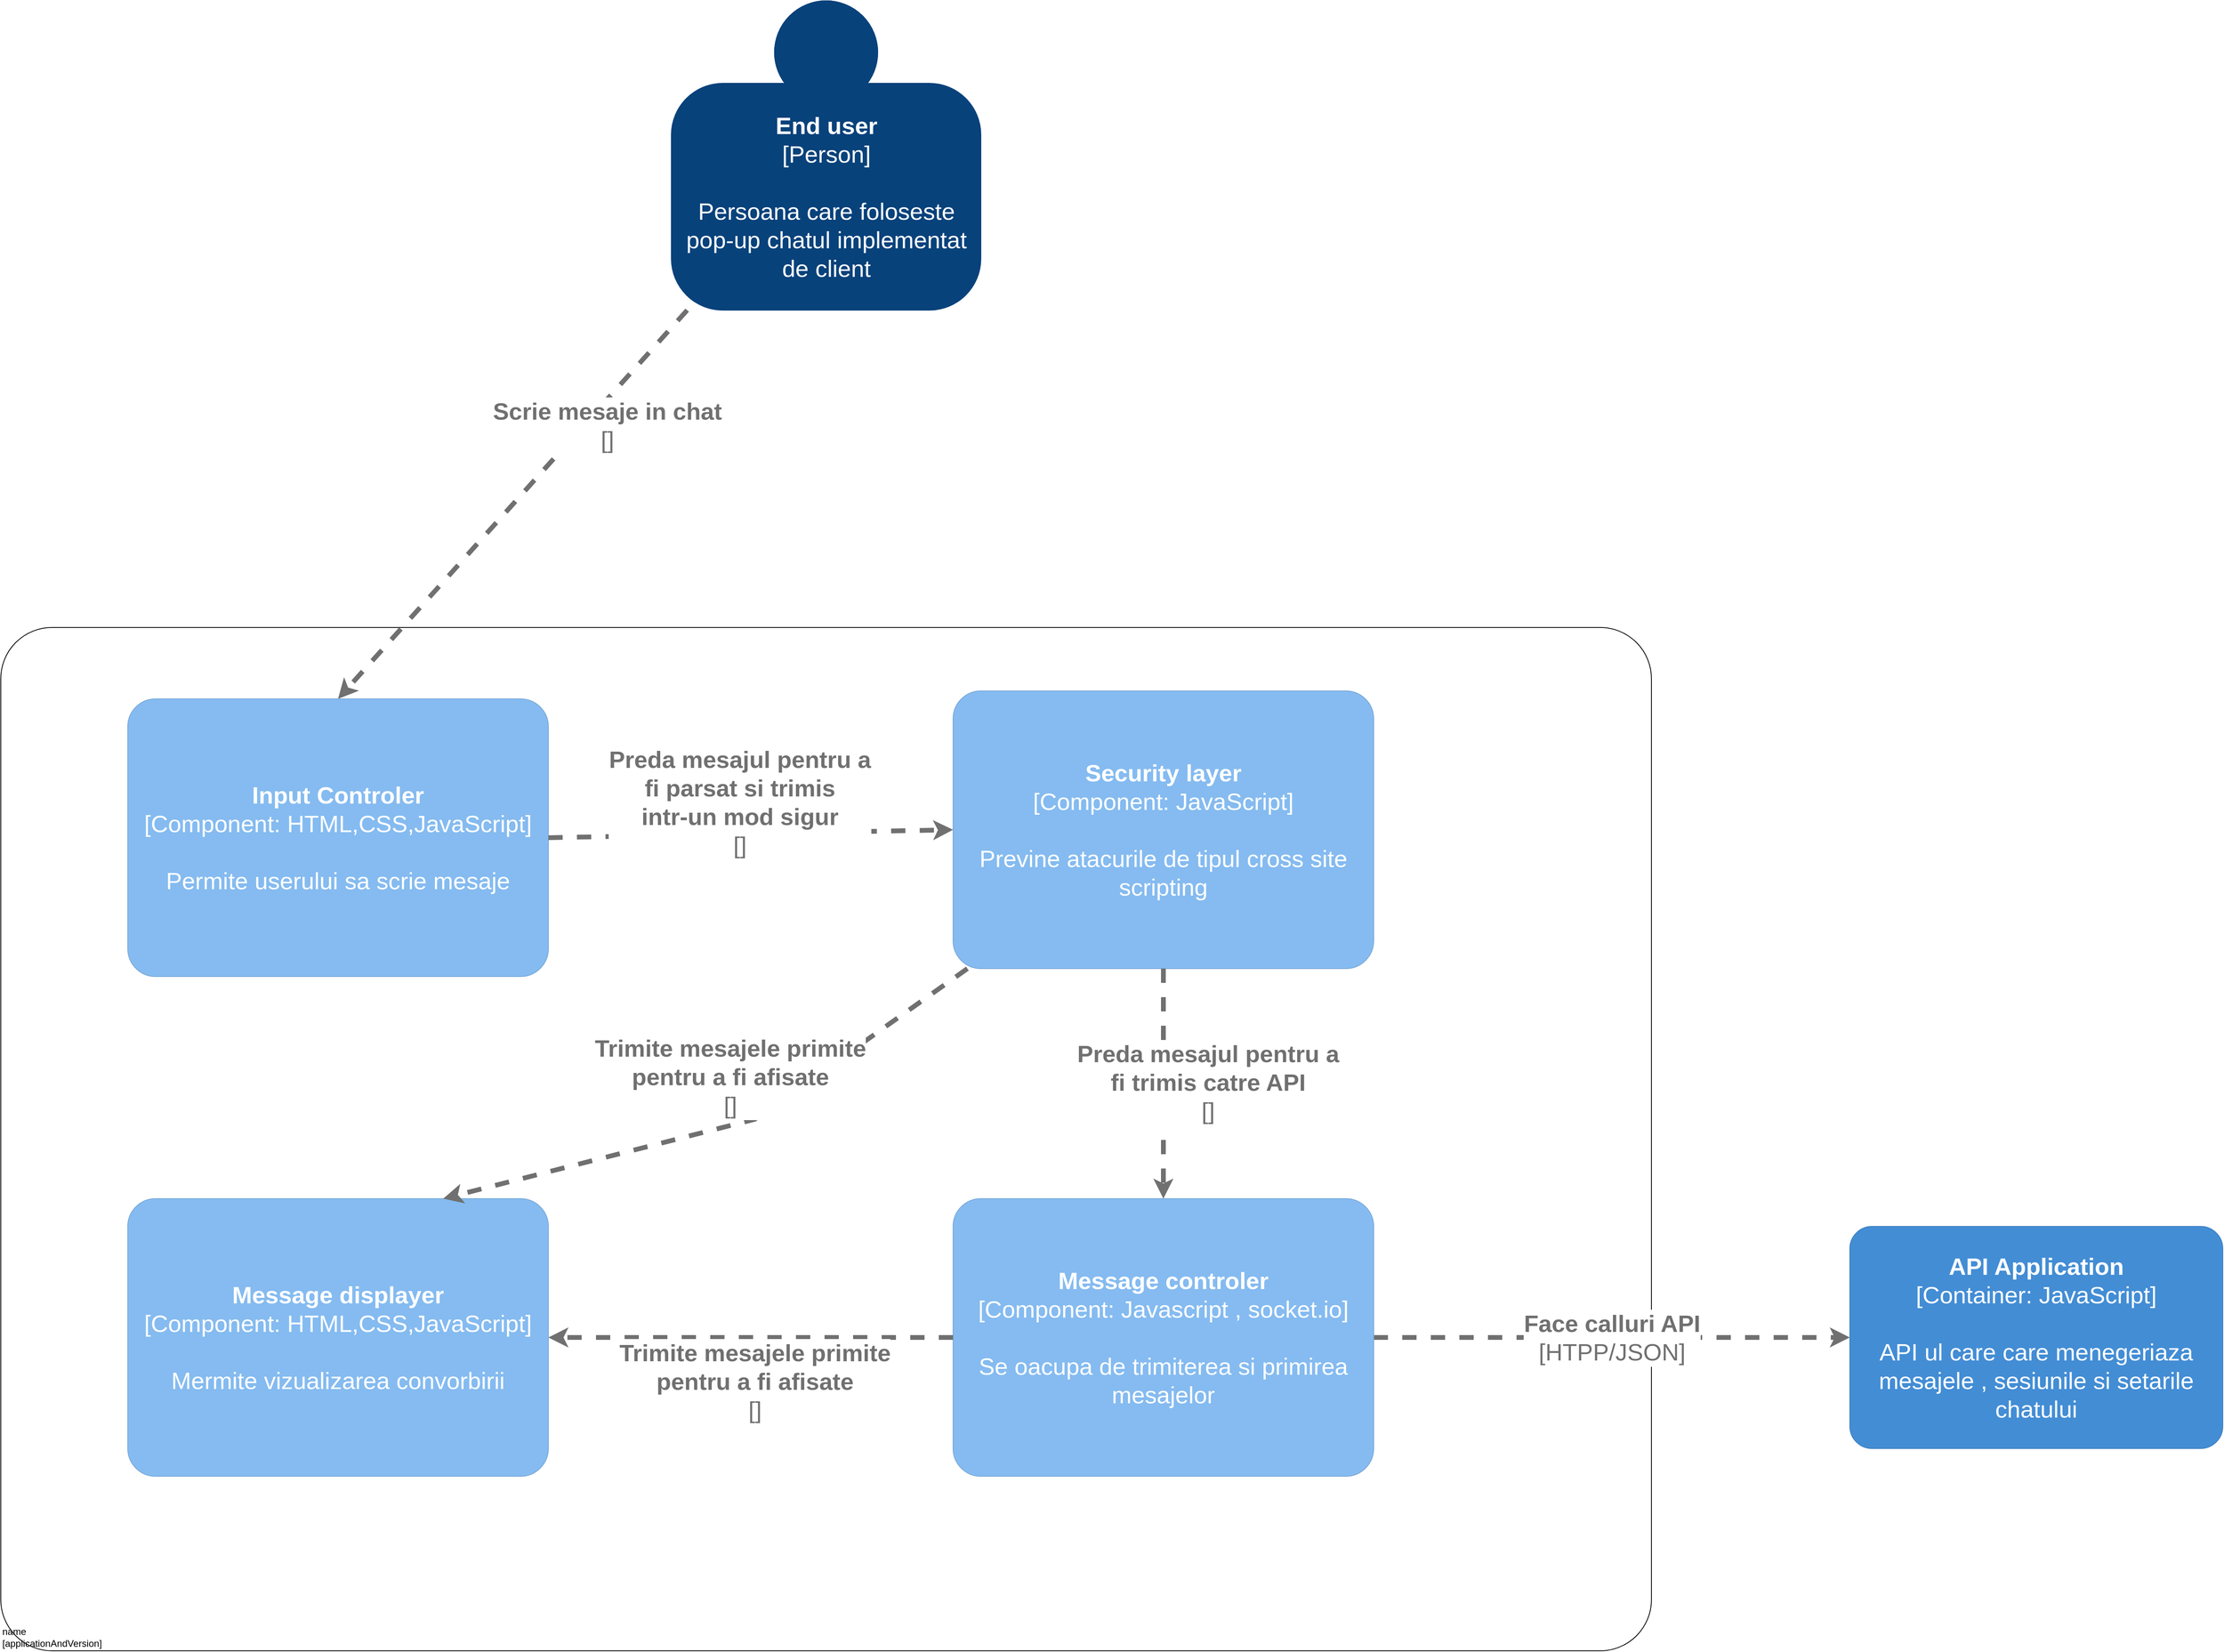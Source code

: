 <mxfile version="14.4.7" type="github">
  <diagram id="09QfUkjnvgGYkH65p0EQ" name="Page-1">
    <mxGraphModel dx="4740" dy="4875" grid="1" gridSize="10" guides="1" tooltips="1" connect="1" arrows="1" fold="1" page="1" pageScale="1" pageWidth="827" pageHeight="1169" math="0" shadow="0">
      <root>
        <mxCell id="0" />
        <mxCell id="1" parent="0" />
        <object placeholders="1" c4Name="name" c4Type="ExecutionEnvironment" c4Application="applicationAndVersion" label="&lt;div style=&quot;text-align: left&quot;&gt;%c4Name%&lt;/div&gt;&lt;div style=&quot;text-align: left&quot;&gt;[%c4Application%]&lt;/div&gt;" id="Br8_Ab8YKEwOugRyF4kc-11">
          <mxCell style="rounded=1;whiteSpace=wrap;html=1;labelBackgroundColor=none;fillColor=#ffffff;fontColor=#000000;align=left;arcSize=5;strokeColor=#000000;verticalAlign=bottom;metaEdit=1;metaData={&quot;c4Type&quot;:{&quot;editable&quot;:false}};points=[[0.25,0,0],[0.5,0,0],[0.75,0,0],[1,0.25,0],[1,0.5,0],[1,0.75,0],[0.75,1,0],[0.5,1,0],[0.25,1,0],[0,0.75,0],[0,0.5,0],[0,0.25,0]];" vertex="1" parent="1">
            <mxGeometry x="370" y="-760" width="2080" height="1290" as="geometry" />
          </mxCell>
        </object>
        <object placeholders="1" c4Name="End user" c4Type="Person" c4Description="Persoana care foloseste&#xa;pop-up chatul implementat&#xa; de client" label="&lt;b style=&quot;font-size: 30px;&quot;&gt;%c4Name%&lt;/b&gt;&lt;div style=&quot;font-size: 30px;&quot;&gt;[%c4Type%]&lt;/div&gt;&lt;br style=&quot;font-size: 30px;&quot;&gt;&lt;div style=&quot;font-size: 30px;&quot;&gt;%c4Description%&lt;/div&gt;" id="Br8_Ab8YKEwOugRyF4kc-4">
          <mxCell style="html=1;dashed=0;whitespace=wrap;shape=mxgraph.c4.person;align=center;metaEdit=1;points=[[0.5,0,0],[1,0.5,0],[1,0.75,0],[0.75,1,0],[0.5,1,0],[0.25,1,0],[0,0.75,0],[0,0.5,0]];metaData={&quot;c4Type&quot;:{&quot;editable&quot;:false}};labelBackgroundColor=none;flipH=1;flipV=0;fillColor=#08427B;strokeColor=#08427B;fontColor=#FFFFFF;fontSize=30;" vertex="1" parent="1">
            <mxGeometry x="1214.99" y="-1550" width="390.01" height="390" as="geometry" />
          </mxCell>
        </object>
        <object placeholders="1" c4Type="Relationship" c4Technology="HTPP/JSON" c4Description="Face calluri API" label="&lt;div style=&quot;text-align: left; font-size: 30px;&quot;&gt;&lt;div style=&quot;text-align: center; font-size: 30px;&quot;&gt;&lt;b style=&quot;font-size: 30px;&quot;&gt;%c4Description%&lt;/b&gt;&lt;/div&gt;&lt;div style=&quot;text-align: center; font-size: 30px;&quot;&gt;[%c4Technology%]&lt;/div&gt;&lt;/div&gt;" id="Br8_Ab8YKEwOugRyF4kc-5">
          <mxCell style="edgeStyle=none;rounded=0;html=1;jettySize=auto;orthogonalLoop=1;strokeColor=#707070;strokeWidth=6;fontColor=#707070;jumpStyle=none;dashed=1;metaEdit=1;metaData={&quot;c4Type&quot;:{&quot;editable&quot;:false}};fontSize=30;exitX=1;exitY=0.5;exitDx=0;exitDy=0;exitPerimeter=0;entryX=0;entryY=0.5;entryDx=0;entryDy=0;entryPerimeter=0;" edge="1" parent="1" source="Br8_Ab8YKEwOugRyF4kc-14" target="Br8_Ab8YKEwOugRyF4kc-8">
            <mxGeometry width="160" relative="1" as="geometry">
              <mxPoint x="1654" y="-444" as="sourcePoint" />
              <mxPoint x="715" y="183.235" as="targetPoint" />
            </mxGeometry>
          </mxCell>
        </object>
        <object placeholders="1" c4Name="API Application" c4Type="Container" c4Technology="JavaScript" c4Description="API ul care care menegeriaza mesajele , sesiunile si setarile chatului" label="&lt;b style=&quot;font-size: 30px;&quot;&gt;%c4Name%&lt;/b&gt;&lt;div style=&quot;font-size: 30px;&quot;&gt;[%c4Type%: %c4Technology%]&lt;/div&gt;&lt;br style=&quot;font-size: 30px;&quot;&gt;&lt;div style=&quot;font-size: 30px;&quot;&gt;%c4Description%&lt;/div&gt;" id="Br8_Ab8YKEwOugRyF4kc-8">
          <mxCell style="rounded=1;whiteSpace=wrap;html=1;labelBackgroundColor=none;fillColor=#438DD5;fontColor=#ffffff;align=center;arcSize=10;strokeColor=#3C7FC0;metaEdit=1;metaData={&quot;c4Type&quot;:{&quot;editable&quot;:false}};points=[[0.25,0,0],[0.5,0,0],[0.75,0,0],[1,0.25,0],[1,0.5,0],[1,0.75,0],[0.75,1,0],[0.5,1,0],[0.25,1,0],[0,0.75,0],[0,0.5,0],[0,0.25,0]];fontSize=30;" vertex="1" parent="1">
            <mxGeometry x="2700" y="-5" width="470" height="280" as="geometry" />
          </mxCell>
        </object>
        <object placeholders="1" c4Type="Relationship" c4Technology="" c4Description="Scrie mesaje in chat " label="&lt;div style=&quot;text-align: left; font-size: 30px;&quot;&gt;&lt;div style=&quot;text-align: center; font-size: 30px;&quot;&gt;&lt;b style=&quot;font-size: 30px;&quot;&gt;%c4Description%&lt;/b&gt;&lt;/div&gt;&lt;div style=&quot;text-align: center; font-size: 30px;&quot;&gt;[%c4Technology%]&lt;/div&gt;&lt;/div&gt;" id="Br8_Ab8YKEwOugRyF4kc-10">
          <mxCell style="edgeStyle=none;rounded=0;html=1;jettySize=auto;orthogonalLoop=1;strokeColor=#707070;strokeWidth=6;fontColor=#707070;jumpStyle=none;dashed=1;metaEdit=1;metaData={&quot;c4Type&quot;:{&quot;editable&quot;:false}};fontSize=30;entryX=0.5;entryY=0;entryDx=0;entryDy=0;entryPerimeter=0;" edge="1" parent="1" source="Br8_Ab8YKEwOugRyF4kc-4" target="Br8_Ab8YKEwOugRyF4kc-12">
            <mxGeometry x="-0.466" y="22" width="160" relative="1" as="geometry">
              <mxPoint x="-150" y="140" as="sourcePoint" />
              <mxPoint x="1295.746" y="-584" as="targetPoint" />
              <mxPoint y="-1" as="offset" />
            </mxGeometry>
          </mxCell>
        </object>
        <object placeholders="1" c4Name="Input Controler" c4Type="Component" c4Technology="HTML,CSS,JavaScript" c4Description="Permite userului sa scrie mesaje" label="&lt;b style=&quot;font-size: 30px;&quot;&gt;%c4Name%&lt;/b&gt;&lt;div style=&quot;font-size: 30px;&quot;&gt;[%c4Type%: %c4Technology%]&lt;/div&gt;&lt;br style=&quot;font-size: 30px;&quot;&gt;&lt;div style=&quot;font-size: 30px;&quot;&gt;%c4Description%&lt;/div&gt;" id="Br8_Ab8YKEwOugRyF4kc-12">
          <mxCell style="rounded=1;whiteSpace=wrap;html=1;labelBackgroundColor=none;fillColor=#85BBF0;fontColor=#ffffff;align=center;arcSize=10;strokeColor=#78A8D8;metaEdit=1;metaData={&quot;c4Type&quot;:{&quot;editable&quot;:false}};points=[[0.25,0,0],[0.5,0,0],[0.75,0,0],[1,0.25,0],[1,0.5,0],[1,0.75,0],[0.75,1,0],[0.5,1,0],[0.25,1,0],[0,0.75,0],[0,0.5,0],[0,0.25,0]];fontSize=30;" vertex="1" parent="1">
            <mxGeometry x="530" y="-670" width="530" height="350" as="geometry" />
          </mxCell>
        </object>
        <object placeholders="1" c4Name="Message controler" c4Type="Component" c4Technology="Javascript , socket.io" c4Description="Se oacupa de trimiterea si primirea mesajelor" label="&lt;b style=&quot;font-size: 30px;&quot;&gt;%c4Name%&lt;/b&gt;&lt;div style=&quot;font-size: 30px;&quot;&gt;[%c4Type%: %c4Technology%]&lt;/div&gt;&lt;br style=&quot;font-size: 30px;&quot;&gt;&lt;div style=&quot;font-size: 30px;&quot;&gt;%c4Description%&lt;/div&gt;" id="Br8_Ab8YKEwOugRyF4kc-14">
          <mxCell style="rounded=1;whiteSpace=wrap;html=1;labelBackgroundColor=none;fillColor=#85BBF0;fontColor=#ffffff;align=center;arcSize=10;strokeColor=#78A8D8;metaEdit=1;metaData={&quot;c4Type&quot;:{&quot;editable&quot;:false}};points=[[0.25,0,0],[0.5,0,0],[0.75,0,0],[1,0.25,0],[1,0.5,0],[1,0.75,0],[0.75,1,0],[0.5,1,0],[0.25,1,0],[0,0.75,0],[0,0.5,0],[0,0.25,0]];fontSize=30;" vertex="1" parent="1">
            <mxGeometry x="1570" y="-40" width="530" height="350" as="geometry" />
          </mxCell>
        </object>
        <object placeholders="1" c4Name="Security layer" c4Type="Component" c4Technology="JavaScript" c4Description="Previne atacurile de tipul cross site scripting" label="&lt;b style=&quot;font-size: 30px;&quot;&gt;%c4Name%&lt;/b&gt;&lt;div style=&quot;font-size: 30px;&quot;&gt;[%c4Type%: %c4Technology%]&lt;/div&gt;&lt;br style=&quot;font-size: 30px;&quot;&gt;&lt;div style=&quot;font-size: 30px;&quot;&gt;%c4Description%&lt;/div&gt;" id="Br8_Ab8YKEwOugRyF4kc-15">
          <mxCell style="rounded=1;whiteSpace=wrap;html=1;labelBackgroundColor=none;fillColor=#85BBF0;fontColor=#ffffff;align=center;arcSize=10;strokeColor=#78A8D8;metaEdit=1;metaData={&quot;c4Type&quot;:{&quot;editable&quot;:false}};points=[[0.25,0,0],[0.5,0,0],[0.75,0,0],[1,0.25,0],[1,0.5,0],[1,0.75,0],[0.75,1,0],[0.5,1,0],[0.25,1,0],[0,0.75,0],[0,0.5,0],[0,0.25,0]];fontSize=30;" vertex="1" parent="1">
            <mxGeometry x="1570" y="-680" width="530" height="350" as="geometry" />
          </mxCell>
        </object>
        <object placeholders="1" c4Type="Relationship" c4Technology="" c4Description="Preda mesajul pentru a &#xa;fi parsat si trimis &#xa;intr-un mod sigur" label="&lt;div style=&quot;text-align: left; font-size: 30px;&quot;&gt;&lt;div style=&quot;text-align: center; font-size: 30px;&quot;&gt;&lt;b style=&quot;font-size: 30px;&quot;&gt;%c4Description%&lt;/b&gt;&lt;/div&gt;&lt;div style=&quot;text-align: center; font-size: 30px;&quot;&gt;[%c4Technology%]&lt;/div&gt;&lt;/div&gt;" id="Br8_Ab8YKEwOugRyF4kc-16">
          <mxCell style="edgeStyle=none;rounded=0;html=1;jettySize=auto;orthogonalLoop=1;strokeColor=#707070;strokeWidth=6;fontColor=#707070;jumpStyle=none;dashed=1;metaEdit=1;metaData={&quot;c4Type&quot;:{&quot;editable&quot;:false}};fontSize=30;entryX=0;entryY=0.5;entryDx=0;entryDy=0;entryPerimeter=0;exitX=1;exitY=0.5;exitDx=0;exitDy=0;exitPerimeter=0;" edge="1" parent="1" source="Br8_Ab8YKEwOugRyF4kc-12" target="Br8_Ab8YKEwOugRyF4kc-15">
            <mxGeometry x="-0.056" y="40" width="160" relative="1" as="geometry">
              <mxPoint x="1259.923" y="-140" as="sourcePoint" />
              <mxPoint x="820" y="350" as="targetPoint" />
              <mxPoint x="1" as="offset" />
            </mxGeometry>
          </mxCell>
        </object>
        <object placeholders="1" c4Type="Relationship" c4Technology="" c4Description="Preda mesajul pentru a&#xa; fi trimis catre API" label="&lt;div style=&quot;text-align: left; font-size: 30px;&quot;&gt;&lt;div style=&quot;text-align: center; font-size: 30px;&quot;&gt;&lt;b style=&quot;font-size: 30px;&quot;&gt;%c4Description%&lt;/b&gt;&lt;/div&gt;&lt;div style=&quot;text-align: center; font-size: 30px;&quot;&gt;[%c4Technology%]&lt;/div&gt;&lt;/div&gt;" id="Br8_Ab8YKEwOugRyF4kc-17">
          <mxCell style="edgeStyle=none;rounded=0;html=1;jettySize=auto;orthogonalLoop=1;strokeColor=#707070;strokeWidth=6;fontColor=#707070;jumpStyle=none;dashed=1;metaEdit=1;metaData={&quot;c4Type&quot;:{&quot;editable&quot;:false}};fontSize=30;exitX=0.5;exitY=1;exitDx=0;exitDy=0;exitPerimeter=0;" edge="1" parent="1" source="Br8_Ab8YKEwOugRyF4kc-15" target="Br8_Ab8YKEwOugRyF4kc-14">
            <mxGeometry x="-0.015" y="55" width="160" relative="1" as="geometry">
              <mxPoint x="1070" y="-180" as="sourcePoint" />
              <mxPoint x="1580" y="-190" as="targetPoint" />
              <mxPoint x="1" as="offset" />
            </mxGeometry>
          </mxCell>
        </object>
        <object placeholders="1" c4Name="Message displayer" c4Type="Component" c4Technology="HTML,CSS,JavaScript" c4Description="Mermite vizualizarea convorbirii" label="&lt;b style=&quot;font-size: 30px;&quot;&gt;%c4Name%&lt;/b&gt;&lt;div style=&quot;font-size: 30px;&quot;&gt;[%c4Type%: %c4Technology%]&lt;/div&gt;&lt;br style=&quot;font-size: 30px;&quot;&gt;&lt;div style=&quot;font-size: 30px;&quot;&gt;%c4Description%&lt;/div&gt;" id="Br8_Ab8YKEwOugRyF4kc-18">
          <mxCell style="rounded=1;whiteSpace=wrap;html=1;labelBackgroundColor=none;fillColor=#85BBF0;fontColor=#ffffff;align=center;arcSize=10;strokeColor=#78A8D8;metaEdit=1;metaData={&quot;c4Type&quot;:{&quot;editable&quot;:false}};points=[[0.25,0,0],[0.5,0,0],[0.75,0,0],[1,0.25,0],[1,0.5,0],[1,0.75,0],[0.75,1,0],[0.5,1,0],[0.25,1,0],[0,0.75,0],[0,0.5,0],[0,0.25,0]];fontSize=30;" vertex="1" parent="1">
            <mxGeometry x="530" y="-40" width="530" height="350" as="geometry" />
          </mxCell>
        </object>
        <object placeholders="1" c4Type="Relationship" c4Technology="" c4Description="Trimite mesajele primite&#xa;pentru a fi afisate" label="&lt;div style=&quot;text-align: left; font-size: 30px;&quot;&gt;&lt;div style=&quot;text-align: center; font-size: 30px;&quot;&gt;&lt;b style=&quot;font-size: 30px;&quot;&gt;%c4Description%&lt;/b&gt;&lt;/div&gt;&lt;div style=&quot;text-align: center; font-size: 30px;&quot;&gt;[%c4Technology%]&lt;/div&gt;&lt;/div&gt;" id="Br8_Ab8YKEwOugRyF4kc-20">
          <mxCell style="edgeStyle=none;rounded=0;html=1;jettySize=auto;orthogonalLoop=1;strokeColor=#707070;strokeWidth=6;fontColor=#707070;jumpStyle=none;dashed=1;metaEdit=1;metaData={&quot;c4Type&quot;:{&quot;editable&quot;:false}};fontSize=30;exitX=0;exitY=0.5;exitDx=0;exitDy=0;exitPerimeter=0;entryX=1;entryY=0.5;entryDx=0;entryDy=0;entryPerimeter=0;" edge="1" parent="1" source="Br8_Ab8YKEwOugRyF4kc-14" target="Br8_Ab8YKEwOugRyF4kc-18">
            <mxGeometry x="-0.015" y="55" width="160" relative="1" as="geometry">
              <mxPoint x="1250" y="-20" as="sourcePoint" />
              <mxPoint x="1250" y="270" as="targetPoint" />
              <mxPoint x="1" as="offset" />
            </mxGeometry>
          </mxCell>
        </object>
        <object placeholders="1" c4Type="Relationship" c4Technology="" c4Description="Trimite mesajele primite&#xa;pentru a fi afisate" label="&lt;div style=&quot;text-align: left; font-size: 30px;&quot;&gt;&lt;div style=&quot;text-align: center; font-size: 30px;&quot;&gt;&lt;b style=&quot;font-size: 30px;&quot;&gt;%c4Description%&lt;/b&gt;&lt;/div&gt;&lt;div style=&quot;text-align: center; font-size: 30px;&quot;&gt;[%c4Technology%]&lt;/div&gt;&lt;/div&gt;" id="Br8_Ab8YKEwOugRyF4kc-21">
          <mxCell style="edgeStyle=none;rounded=0;html=1;jettySize=auto;orthogonalLoop=1;strokeColor=#707070;strokeWidth=6;fontColor=#707070;jumpStyle=none;dashed=1;metaEdit=1;metaData={&quot;c4Type&quot;:{&quot;editable&quot;:false}};fontSize=30;entryX=0.75;entryY=0;entryDx=0;entryDy=0;entryPerimeter=0;" edge="1" parent="1" source="Br8_Ab8YKEwOugRyF4kc-15" target="Br8_Ab8YKEwOugRyF4kc-18">
            <mxGeometry x="-0.059" y="-60" width="160" relative="1" as="geometry">
              <mxPoint x="1530" as="sourcePoint" />
              <mxPoint x="1060" y="-20" as="targetPoint" />
              <mxPoint as="offset" />
              <Array as="points">
                <mxPoint x="1320" y="-140" />
              </Array>
            </mxGeometry>
          </mxCell>
        </object>
      </root>
    </mxGraphModel>
  </diagram>
</mxfile>

